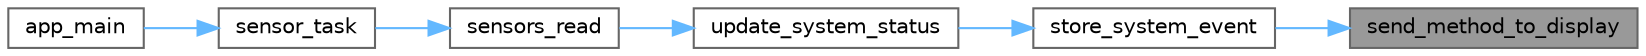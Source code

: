 digraph "send_method_to_display"
{
 // LATEX_PDF_SIZE
  bgcolor="transparent";
  edge [fontname=Helvetica,fontsize=10,labelfontname=Helvetica,labelfontsize=10];
  node [fontname=Helvetica,fontsize=10,shape=box,height=0.2,width=0.4];
  rankdir="RL";
  Node1 [id="Node000001",label="send_method_to_display",height=0.2,width=0.4,color="gray40", fillcolor="grey60", style="filled", fontcolor="black",tooltip="Sends a method call to an object on the Nextion display."];
  Node1 -> Node2 [id="edge6_Node000001_Node000002",dir="back",color="steelblue1",style="solid",tooltip=" "];
  Node2 [id="Node000002",label="store_system_event",height=0.2,width=0.4,color="grey40", fillcolor="white", style="filled",URL="$system_8c.html#add779b9d830853ab883651b998ad43d8",tooltip="Stores a system event in the event log."];
  Node2 -> Node3 [id="edge7_Node000002_Node000003",dir="back",color="steelblue1",style="solid",tooltip=" "];
  Node3 [id="Node000003",label="update_system_status",height=0.2,width=0.4,color="grey40", fillcolor="white", style="filled",URL="$system_8c.html#a012f23b509b22ea369b2f708e3d15330",tooltip="Updates the system status based on sensor data."];
  Node3 -> Node4 [id="edge8_Node000003_Node000004",dir="back",color="steelblue1",style="solid",tooltip=" "];
  Node4 [id="Node000004",label="sensors_read",height=0.2,width=0.4,color="grey40", fillcolor="white", style="filled",URL="$sensors_8c.html#a9456bf17ccbaf37989d9a869c891a294",tooltip="Read sensor data. This function reads the current values from the pressure and temperature sensors...."];
  Node4 -> Node5 [id="edge9_Node000004_Node000005",dir="back",color="steelblue1",style="solid",tooltip=" "];
  Node5 [id="Node000005",label="sensor_task",height=0.2,width=0.4,color="grey40", fillcolor="white", style="filled",URL="$tasks_8c.html#adc13c768c3882c534ba57bad636776ce",tooltip="Wrapper function for the sensor task."];
  Node5 -> Node6 [id="edge10_Node000005_Node000006",dir="back",color="steelblue1",style="solid",tooltip=" "];
  Node6 [id="Node000006",label="app_main",height=0.2,width=0.4,color="grey40", fillcolor="white", style="filled",URL="$main_8c.html#a630544a7f0a2cc40d8a7fefab7e2fe70",tooltip=" "];
}
